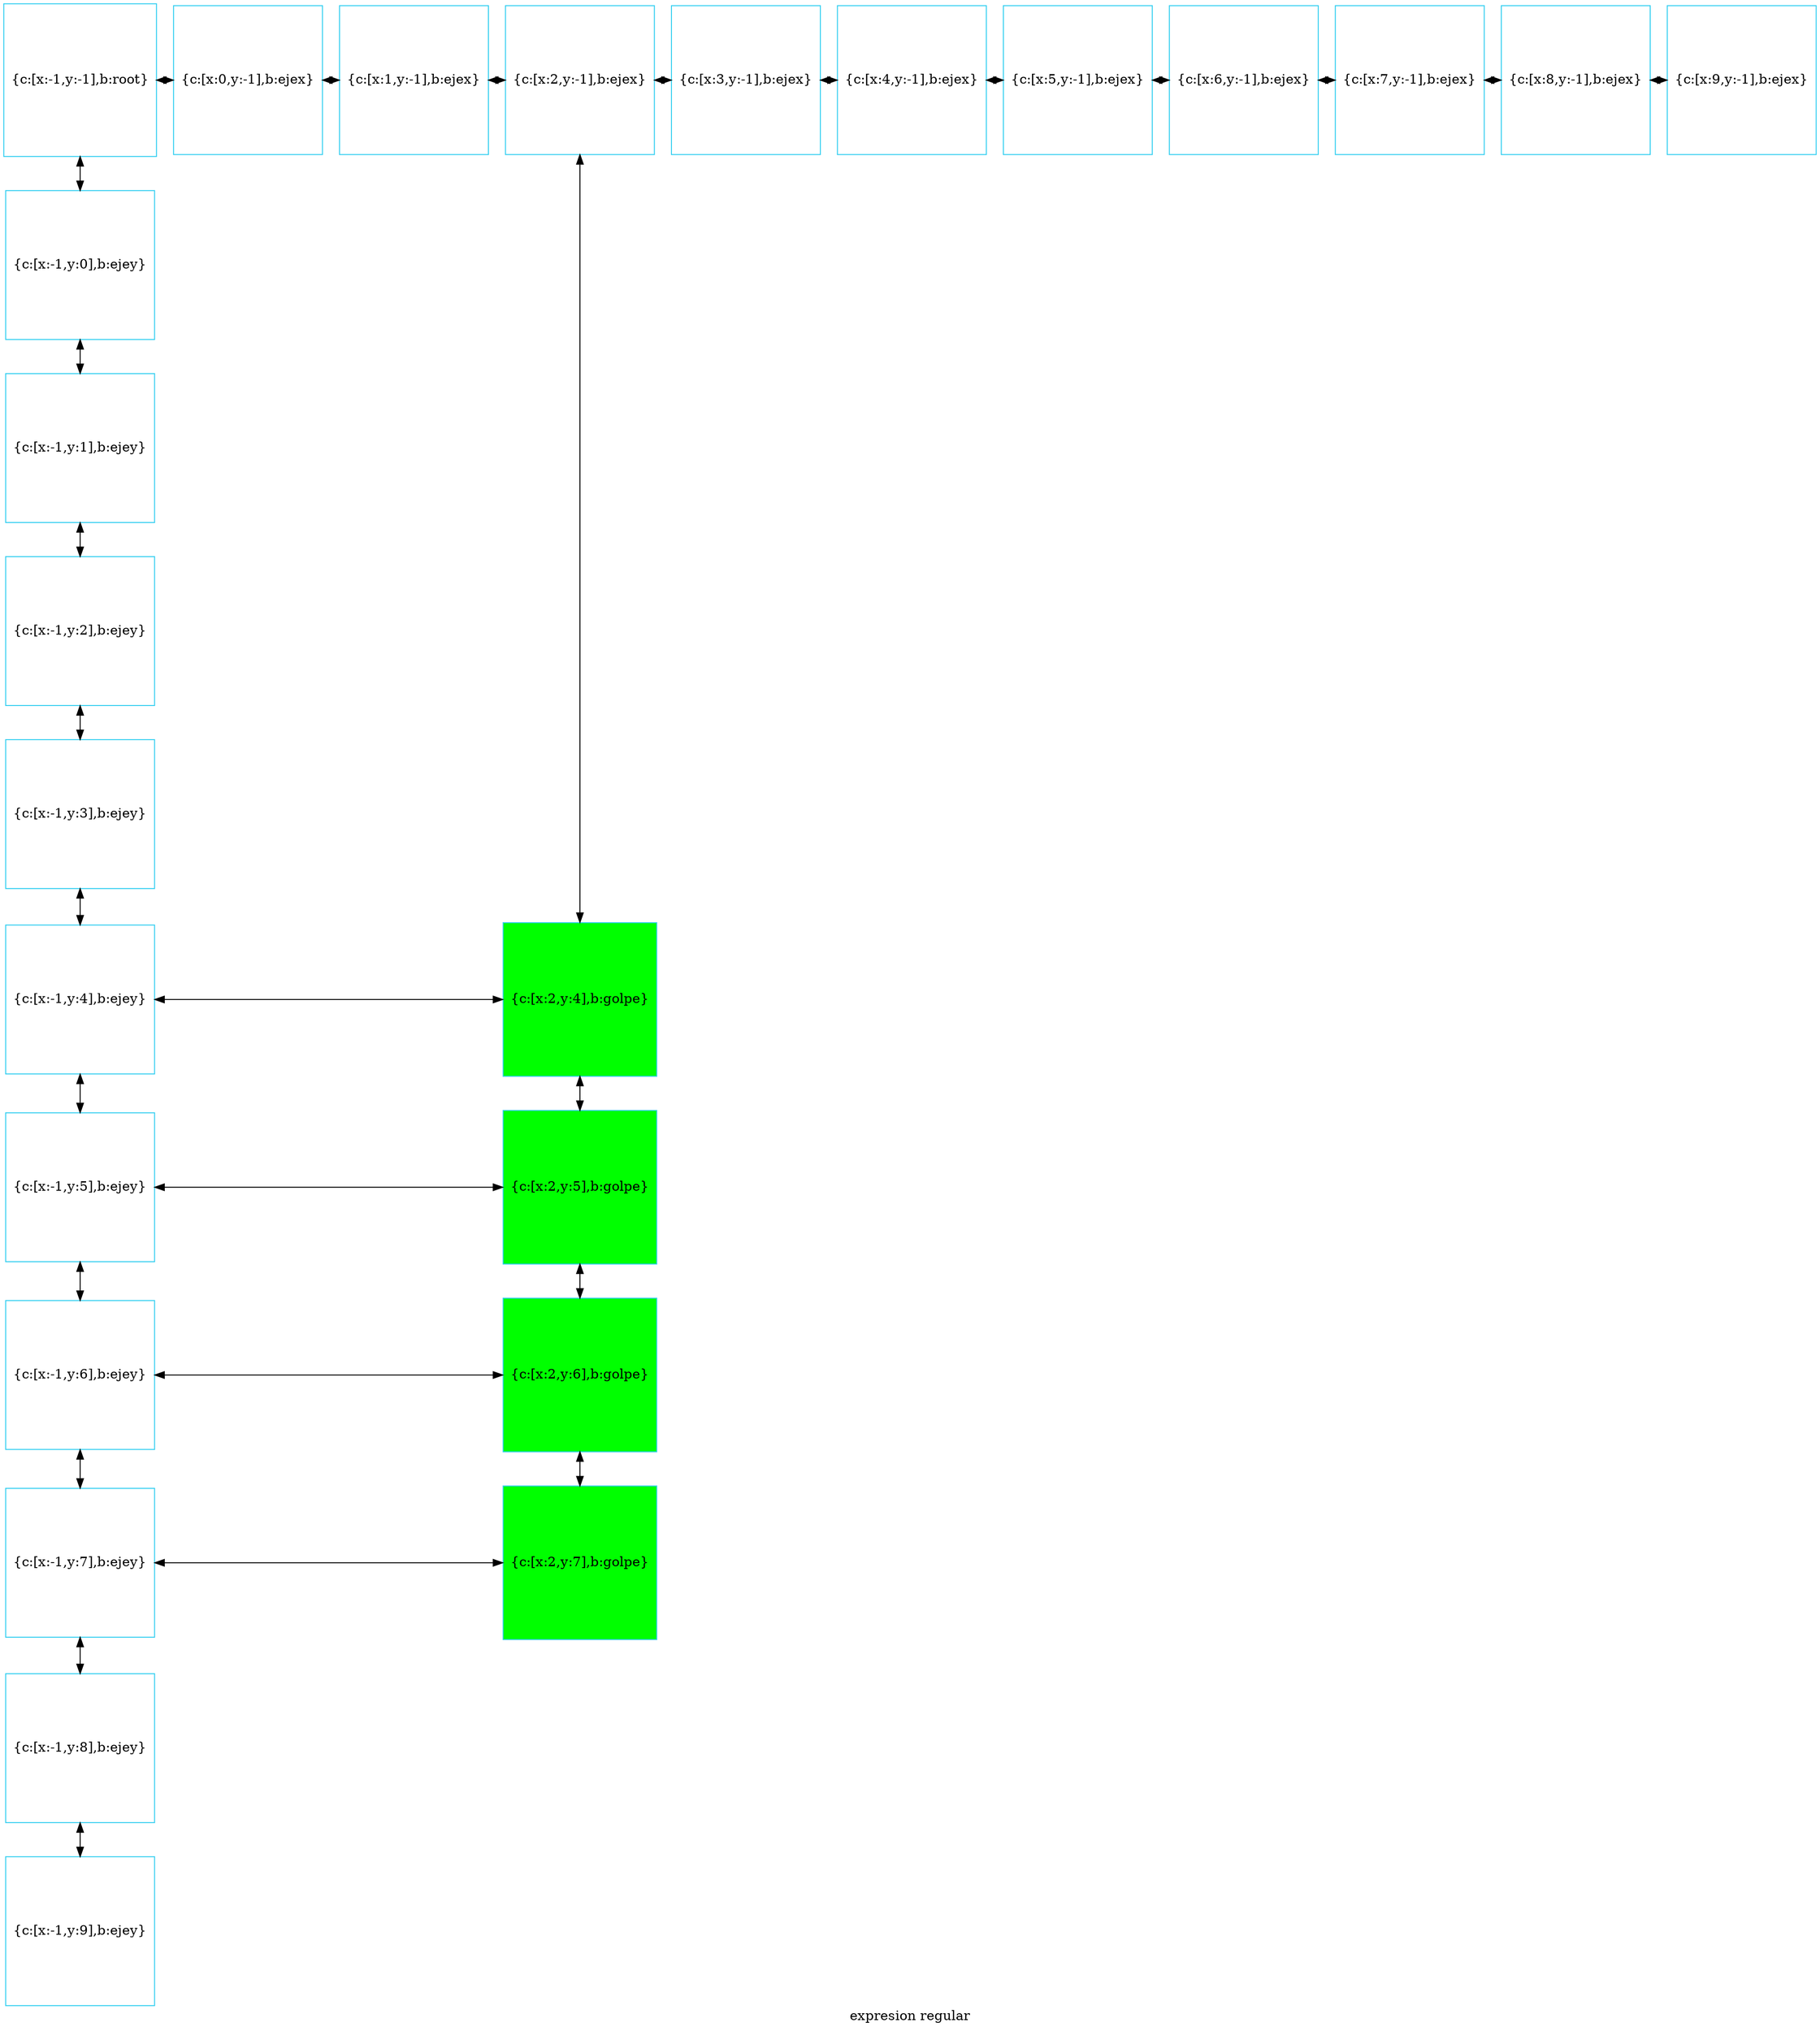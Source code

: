 digraph G
{label="expresion regular"
        node[shape = square]
        node[style = filled]
        node[fillcolor = "#EEEEE"]
        node[color = "#EEEEE"]
        node[color = "#31CEF0"]

1075654660160[label="{c:[x:-1,y:-1],b:root}",fillcolor = "white"]
1075654660304[label="{c:[x:0,y:-1],b:ejex}",fillcolor = "white"]
1075654660448[label="{c:[x:1,y:-1],b:ejex}",fillcolor = "white"]
1075654660592[label="{c:[x:2,y:-1],b:ejex}",fillcolor = "white"]
1075654660736[label="{c:[x:3,y:-1],b:ejex}",fillcolor = "white"]
1075654660880[label="{c:[x:4,y:-1],b:ejex}",fillcolor = "white"]
1075654661024[label="{c:[x:5,y:-1],b:ejex}",fillcolor = "white"]
1075654661168[label="{c:[x:6,y:-1],b:ejex}",fillcolor = "white"]
1075654661312[label="{c:[x:7,y:-1],b:ejex}",fillcolor = "white"]
1075654661456[label="{c:[x:8,y:-1],b:ejex}",fillcolor = "white"]
1075654661600[label="{c:[x:9,y:-1],b:ejex}",fillcolor = "white"]
1075654661744[label="{c:[x:-1,y:0],b:ejey}",fillcolor = "white"]
1075654661888[label="{c:[x:-1,y:1],b:ejey}",fillcolor = "white"]
1075654662032[label="{c:[x:-1,y:2],b:ejey}",fillcolor = "white"]
1075654662176[label="{c:[x:-1,y:3],b:ejey}",fillcolor = "white"]
1075654662320[label="{c:[x:-1,y:4],b:ejey}",fillcolor = "white"]
1075654599152[label="{c:[x:2,y:4],b:golpe}",fillcolor = "green"]
1075654662464[label="{c:[x:-1,y:5],b:ejey}",fillcolor = "white"]
1075654599488[label="{c:[x:2,y:5],b:golpe}",fillcolor = "green"]
1075654662608[label="{c:[x:-1,y:6],b:ejey}",fillcolor = "white"]
1075654599824[label="{c:[x:2,y:6],b:golpe}",fillcolor = "green"]
1075654662752[label="{c:[x:-1,y:7],b:ejey}",fillcolor = "white"]
1075654600160[label="{c:[x:2,y:7],b:golpe}",fillcolor = "green"]
1075654662896[label="{c:[x:-1,y:8],b:ejey}",fillcolor = "white"]
1075654663040[label="{c:[x:-1,y:9],b:ejey}",fillcolor = "white"]
1075654660160->1075654661744[dir = both];
1075654661744->1075654661888[dir = both];
1075654661888->1075654662032[dir = both];
1075654662032->1075654662176[dir = both];
1075654662176->1075654662320[dir = both];
1075654662320->1075654662464[dir = both];
1075654662464->1075654662608[dir = both];
1075654662608->1075654662752[dir = both];
1075654662752->1075654662896[dir = both];
1075654662896->1075654663040[dir = both];
1075654660592->1075654599152[dir = both];
1075654599152->1075654599488[dir = both];
1075654599488->1075654599824[dir = both];
1075654599824->1075654600160[dir = both];
1075654660160->1075654660304[dir = both];
1075654660304->1075654660448[dir = both];
1075654660448->1075654660592[dir = both];
1075654660592->1075654660736[dir = both];
1075654660736->1075654660880[dir = both];
1075654660880->1075654661024[dir = both];
1075654661024->1075654661168[dir = both];
1075654661168->1075654661312[dir = both];
1075654661312->1075654661456[dir = both];
1075654661456->1075654661600[dir = both];
1075654662320->1075654599152[constraint=false,dir = both];
1075654662464->1075654599488[constraint=false,dir = both];
1075654662608->1075654599824[constraint=false,dir = both];
1075654662752->1075654600160[constraint=false,dir = both];
 {rank=same; 1075654660160;1075654660304;1075654660448;1075654660592;1075654660736;1075654660880;1075654661024;1075654661168;1075654661312;1075654661456;1075654661600;}
 {rank=same; 1075654661744;}
 {rank=same; 1075654661888;}
 {rank=same; 1075654662032;}
 {rank=same; 1075654662176;}
 {rank=same; 1075654662320;1075654599152;}
 {rank=same; 1075654662464;1075654599488;}
 {rank=same; 1075654662608;1075654599824;}
 {rank=same; 1075654662752;1075654600160;}
 {rank=same; 1075654662896;}
 {rank=same; 1075654663040;}
}